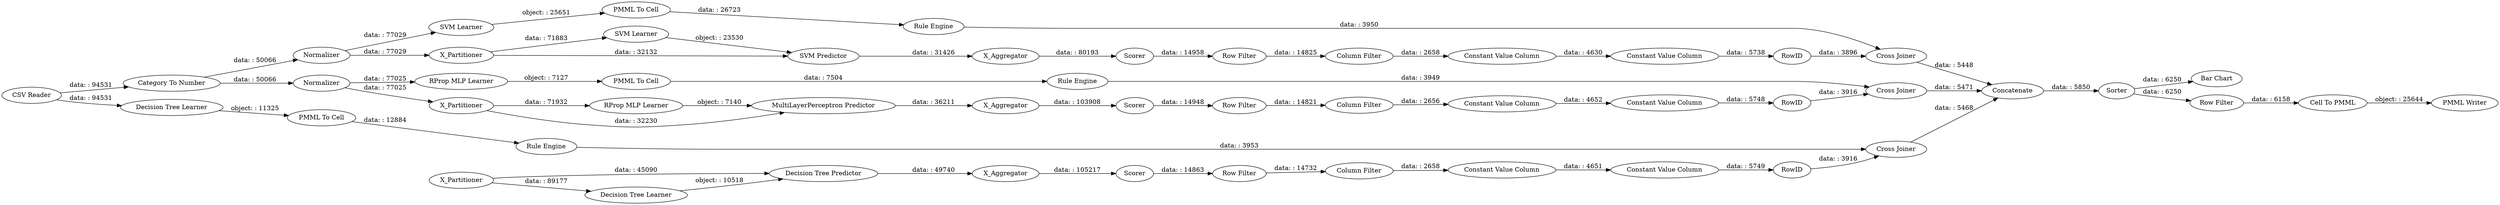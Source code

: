 digraph {
	"7634642075245194496_63" [label="CSV Reader"]
	"-8465839045322237811_292" [label="Constant Value Column"]
	"-456010466165530513_9" [label="Row Filter"]
	"7252199223867385100_33" [label="SVM Learner"]
	"2223998504263334109_34" [label="Rule Engine"]
	"7916567427822494800_22" [label="PMML To Cell"]
	"1731459089745259690_31" [label="RProp MLP Learner"]
	"-6926631441200661669_32" [label="Decision Tree Predictor"]
	"-1564390309153053330_31" [label="SVM Learner"]
	"-6926631441200661669_38" [label="Cross Joiner"]
	"7252199223867385100_34" [label="PMML To Cell"]
	"1731459089745259690_38" [label="Cross Joiner"]
	"-6926631441200661669_7" [label=X_Aggregator]
	"7634642075245194496_52" [label=Sorter]
	"-1564390309153053330_41" [label=Scorer]
	"7634642075245194496_61" [label="PMML Writer"]
	"-1564390309153053330_7" [label=X_Aggregator]
	"-1564390309153053330_32" [label="SVM Predictor"]
	"7916567427822494800_34" [label="Rule Engine"]
	"-456010466165530513_293" [label=RowID]
	"7634642075245194496_54" [label="Cell To PMML"]
	"7634642075245194496_58" [label="Category To Number"]
	"-8465839045322237811_294" [label="Column Filter"]
	"7252199223867385100_35" [label="Rule Engine"]
	"1731459089745259690_40" [label=Scorer]
	"-6258904906376959624_290" [label="Constant Value Column"]
	"7916567427822494800_35" [label="RProp MLP Learner"]
	"-8465839045322237811_293" [label=RowID]
	"-1564390309153053330_40" [label=Normalizer]
	"-8465839045322237811_290" [label="Constant Value Column"]
	"2223998504263334109_33" [label="Decision Tree Learner"]
	"-1564390309153053330_39" [label="Cross Joiner"]
	"1731459089745259690_2" [label=X_Partitioner]
	"7634642075245194496_59" [label="Bar Chart"]
	"-6258904906376959624_9" [label="Row Filter"]
	"-456010466165530513_294" [label="Column Filter"]
	"1731459089745259690_32" [label="MultiLayerPerceptron Predictor"]
	"-1564390309153053330_2" [label=X_Partitioner]
	"-6258904906376959624_293" [label=RowID]
	"-6258904906376959624_292" [label="Constant Value Column"]
	"-6926631441200661669_39" [label=Scorer]
	"-456010466165530513_290" [label="Constant Value Column"]
	"1731459089745259690_39" [label=Normalizer]
	"-6258904906376959624_294" [label="Column Filter"]
	"-6926631441200661669_2" [label=X_Partitioner]
	"-8465839045322237811_9" [label="Row Filter"]
	"-6926631441200661669_31" [label="Decision Tree Learner"]
	"7634642075245194496_60" [label=Concatenate]
	"7634642075245194496_53" [label="Row Filter"]
	"2223998504263334109_28" [label="PMML To Cell"]
	"-456010466165530513_292" [label="Constant Value Column"]
	"1731459089745259690_7" [label=X_Aggregator]
	"7916567427822494800_22" -> "7916567427822494800_34" [label="data: : 7504"]
	"1731459089745259690_39" -> "1731459089745259690_2" [label="data: : 77025"]
	"-1564390309153053330_39" -> "7634642075245194496_60" [label="data: : 5448"]
	"-456010466165530513_293" -> "1731459089745259690_38" [label="data: : 3916"]
	"-6926631441200661669_38" -> "7634642075245194496_60" [label="data: : 5468"]
	"7634642075245194496_52" -> "7634642075245194496_53" [label="data: : 6250"]
	"7634642075245194496_58" -> "1731459089745259690_39" [label="data: : 50066"]
	"1731459089745259690_39" -> "7916567427822494800_35" [label="data: : 77025"]
	"-6926631441200661669_32" -> "-6926631441200661669_7" [label="data: : 49740"]
	"-456010466165530513_294" -> "-456010466165530513_290" [label="data: : 2656"]
	"-8465839045322237811_290" -> "-8465839045322237811_292" [label="data: : 4630"]
	"7634642075245194496_54" -> "7634642075245194496_61" [label="object: : 25644"]
	"-1564390309153053330_7" -> "-1564390309153053330_41" [label="data: : 80193"]
	"-1564390309153053330_31" -> "-1564390309153053330_32" [label="object: : 23530"]
	"-1564390309153053330_2" -> "-1564390309153053330_31" [label="data: : 71883"]
	"1731459089745259690_7" -> "1731459089745259690_40" [label="data: : 103908"]
	"-1564390309153053330_40" -> "7252199223867385100_33" [label="data: : 77029"]
	"-6258904906376959624_290" -> "-6258904906376959624_292" [label="data: : 4651"]
	"-6258904906376959624_9" -> "-6258904906376959624_294" [label="data: : 14732"]
	"-6926631441200661669_2" -> "-6926631441200661669_31" [label="data: : 89177"]
	"2223998504263334109_34" -> "-6926631441200661669_38" [label="data: : 3953"]
	"-8465839045322237811_293" -> "-1564390309153053330_39" [label="data: : 3896"]
	"7634642075245194496_63" -> "2223998504263334109_33" [label="data: : 94531"]
	"2223998504263334109_33" -> "2223998504263334109_28" [label="object: : 11325"]
	"7916567427822494800_34" -> "1731459089745259690_38" [label="data: : 3949"]
	"7634642075245194496_53" -> "7634642075245194496_54" [label="data: : 6158"]
	"1731459089745259690_38" -> "7634642075245194496_60" [label="data: : 5471"]
	"2223998504263334109_28" -> "2223998504263334109_34" [label="data: : 12884"]
	"1731459089745259690_31" -> "1731459089745259690_32" [label="object: : 7140"]
	"-1564390309153053330_2" -> "-1564390309153053330_32" [label="data: : 32132"]
	"7252199223867385100_33" -> "7252199223867385100_34" [label="object: : 25651"]
	"-456010466165530513_290" -> "-456010466165530513_292" [label="data: : 4652"]
	"-6258904906376959624_294" -> "-6258904906376959624_290" [label="data: : 2658"]
	"7634642075245194496_52" -> "7634642075245194496_59" [label="data: : 6250"]
	"7252199223867385100_34" -> "7252199223867385100_35" [label="data: : 26723"]
	"-1564390309153053330_40" -> "-1564390309153053330_2" [label="data: : 77029"]
	"1731459089745259690_2" -> "1731459089745259690_32" [label="data: : 32230"]
	"1731459089745259690_32" -> "1731459089745259690_7" [label="data: : 36211"]
	"-456010466165530513_9" -> "-456010466165530513_294" [label="data: : 14821"]
	"7252199223867385100_35" -> "-1564390309153053330_39" [label="data: : 3950"]
	"-456010466165530513_292" -> "-456010466165530513_293" [label="data: : 5748"]
	"-6258904906376959624_292" -> "-6258904906376959624_293" [label="data: : 5749"]
	"-8465839045322237811_294" -> "-8465839045322237811_290" [label="data: : 2658"]
	"7634642075245194496_63" -> "7634642075245194496_58" [label="data: : 94531"]
	"-6926631441200661669_2" -> "-6926631441200661669_32" [label="data: : 45090"]
	"-6926631441200661669_31" -> "-6926631441200661669_32" [label="object: : 10518"]
	"7634642075245194496_60" -> "7634642075245194496_52" [label="data: : 5850"]
	"7916567427822494800_35" -> "7916567427822494800_22" [label="object: : 7127"]
	"-1564390309153053330_41" -> "-8465839045322237811_9" [label="data: : 14958"]
	"7634642075245194496_58" -> "-1564390309153053330_40" [label="data: : 50066"]
	"-8465839045322237811_292" -> "-8465839045322237811_293" [label="data: : 5738"]
	"-6926631441200661669_7" -> "-6926631441200661669_39" [label="data: : 105217"]
	"1731459089745259690_40" -> "-456010466165530513_9" [label="data: : 14948"]
	"-8465839045322237811_9" -> "-8465839045322237811_294" [label="data: : 14825"]
	"-6258904906376959624_293" -> "-6926631441200661669_38" [label="data: : 3916"]
	"-6926631441200661669_39" -> "-6258904906376959624_9" [label="data: : 14863"]
	"1731459089745259690_2" -> "1731459089745259690_31" [label="data: : 71932"]
	"-1564390309153053330_32" -> "-1564390309153053330_7" [label="data: : 31426"]
	rankdir=LR
}
